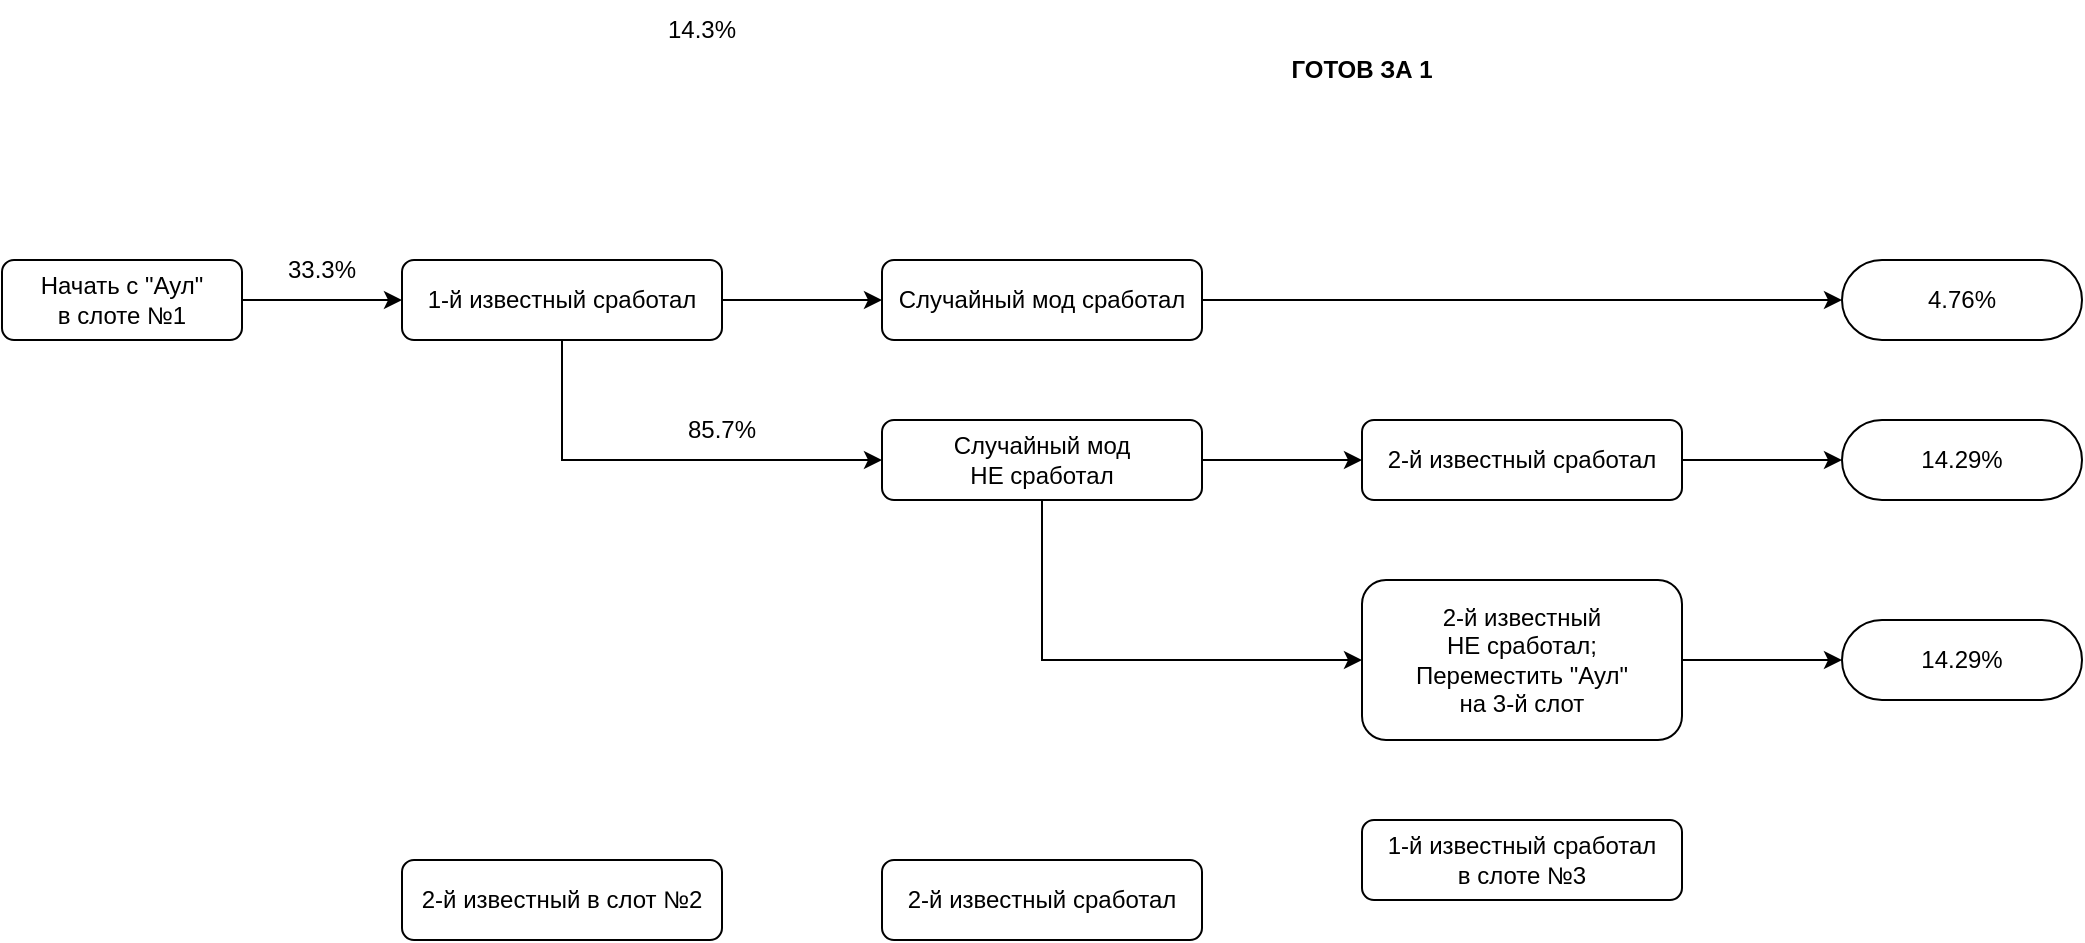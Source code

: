 <mxfile version="26.2.3">
  <diagram name="Страница — 1" id="rTsru66jcaErksvdFoFt">
    <mxGraphModel dx="1428" dy="1938" grid="1" gridSize="10" guides="1" tooltips="1" connect="1" arrows="1" fold="1" page="1" pageScale="1" pageWidth="827" pageHeight="1169" math="0" shadow="0">
      <root>
        <mxCell id="0" />
        <mxCell id="1" parent="0" />
        <mxCell id="97fda4tvgliUyuYsYdo3-4" style="edgeStyle=orthogonalEdgeStyle;rounded=0;orthogonalLoop=1;jettySize=auto;html=1;exitX=1;exitY=0.5;exitDx=0;exitDy=0;" parent="1" source="97fda4tvgliUyuYsYdo3-1" target="97fda4tvgliUyuYsYdo3-2" edge="1">
          <mxGeometry relative="1" as="geometry" />
        </mxCell>
        <mxCell id="97fda4tvgliUyuYsYdo3-1" value="&lt;div&gt;Начать с &quot;Аул&quot;&lt;/div&gt;&lt;div&gt;в слоте №1&lt;/div&gt;" style="rounded=1;whiteSpace=wrap;html=1;" parent="1" vertex="1">
          <mxGeometry x="40" y="40" width="120" height="40" as="geometry" />
        </mxCell>
        <mxCell id="97fda4tvgliUyuYsYdo3-6" style="edgeStyle=orthogonalEdgeStyle;rounded=0;orthogonalLoop=1;jettySize=auto;html=1;exitX=1;exitY=0.5;exitDx=0;exitDy=0;entryX=0;entryY=0.5;entryDx=0;entryDy=0;" parent="1" source="97fda4tvgliUyuYsYdo3-2" target="97fda4tvgliUyuYsYdo3-5" edge="1">
          <mxGeometry relative="1" as="geometry" />
        </mxCell>
        <mxCell id="uQOkkvbZhb9CwiOwtQ7e-4" style="edgeStyle=orthogonalEdgeStyle;rounded=0;orthogonalLoop=1;jettySize=auto;html=1;exitX=0.5;exitY=1;exitDx=0;exitDy=0;entryX=0;entryY=0.5;entryDx=0;entryDy=0;" edge="1" parent="1" source="97fda4tvgliUyuYsYdo3-2" target="uQOkkvbZhb9CwiOwtQ7e-2">
          <mxGeometry relative="1" as="geometry" />
        </mxCell>
        <mxCell id="97fda4tvgliUyuYsYdo3-2" value="&lt;div&gt;1-й известный сработал&lt;/div&gt;" style="rounded=1;whiteSpace=wrap;html=1;" parent="1" vertex="1">
          <mxGeometry x="240" y="40" width="160" height="40" as="geometry" />
        </mxCell>
        <mxCell id="97fda4tvgliUyuYsYdo3-8" style="edgeStyle=orthogonalEdgeStyle;rounded=0;orthogonalLoop=1;jettySize=auto;html=1;exitX=1;exitY=0.5;exitDx=0;exitDy=0;entryX=0;entryY=0.5;entryDx=0;entryDy=0;" parent="1" source="97fda4tvgliUyuYsYdo3-5" target="97fda4tvgliUyuYsYdo3-7" edge="1">
          <mxGeometry relative="1" as="geometry" />
        </mxCell>
        <mxCell id="97fda4tvgliUyuYsYdo3-5" value="&lt;div&gt;Случайный мод сработал&lt;/div&gt;" style="rounded=1;whiteSpace=wrap;html=1;" parent="1" vertex="1">
          <mxGeometry x="480" y="40" width="160" height="40" as="geometry" />
        </mxCell>
        <mxCell id="97fda4tvgliUyuYsYdo3-7" value="4.76%" style="rounded=1;whiteSpace=wrap;html=1;arcSize=50;" parent="1" vertex="1">
          <mxGeometry x="960" y="40" width="120" height="40" as="geometry" />
        </mxCell>
        <mxCell id="97fda4tvgliUyuYsYdo3-9" value="85.7%" style="text;html=1;align=center;verticalAlign=middle;whiteSpace=wrap;rounded=0;" parent="1" vertex="1">
          <mxGeometry x="360" y="110" width="80" height="30" as="geometry" />
        </mxCell>
        <mxCell id="97fda4tvgliUyuYsYdo3-10" value="33.3%" style="text;html=1;align=center;verticalAlign=middle;whiteSpace=wrap;rounded=0;" parent="1" vertex="1">
          <mxGeometry x="160" y="30" width="80" height="30" as="geometry" />
        </mxCell>
        <mxCell id="uQOkkvbZhb9CwiOwtQ7e-1" value="&lt;b&gt;ГОТОВ ЗА 1&lt;/b&gt;" style="text;html=1;align=center;verticalAlign=middle;whiteSpace=wrap;rounded=0;" vertex="1" parent="1">
          <mxGeometry x="580" y="-70" width="280" height="30" as="geometry" />
        </mxCell>
        <mxCell id="uQOkkvbZhb9CwiOwtQ7e-7" style="edgeStyle=orthogonalEdgeStyle;rounded=0;orthogonalLoop=1;jettySize=auto;html=1;exitX=1;exitY=0.5;exitDx=0;exitDy=0;entryX=0;entryY=0.5;entryDx=0;entryDy=0;" edge="1" parent="1" source="uQOkkvbZhb9CwiOwtQ7e-2" target="uQOkkvbZhb9CwiOwtQ7e-6">
          <mxGeometry relative="1" as="geometry" />
        </mxCell>
        <mxCell id="uQOkkvbZhb9CwiOwtQ7e-13" style="edgeStyle=orthogonalEdgeStyle;rounded=0;orthogonalLoop=1;jettySize=auto;html=1;exitX=0.5;exitY=1;exitDx=0;exitDy=0;entryX=0;entryY=0.5;entryDx=0;entryDy=0;" edge="1" parent="1" source="uQOkkvbZhb9CwiOwtQ7e-2" target="uQOkkvbZhb9CwiOwtQ7e-10">
          <mxGeometry relative="1" as="geometry" />
        </mxCell>
        <mxCell id="uQOkkvbZhb9CwiOwtQ7e-2" value="&lt;div&gt;Случайный мод&lt;/div&gt;&lt;div&gt;НЕ сработал&lt;/div&gt;" style="rounded=1;whiteSpace=wrap;html=1;" vertex="1" parent="1">
          <mxGeometry x="480" y="120" width="160" height="40" as="geometry" />
        </mxCell>
        <mxCell id="uQOkkvbZhb9CwiOwtQ7e-5" value="14.3%" style="text;html=1;align=center;verticalAlign=middle;whiteSpace=wrap;rounded=0;" vertex="1" parent="1">
          <mxGeometry x="350" y="-90" width="80" height="30" as="geometry" />
        </mxCell>
        <mxCell id="uQOkkvbZhb9CwiOwtQ7e-9" style="edgeStyle=orthogonalEdgeStyle;rounded=0;orthogonalLoop=1;jettySize=auto;html=1;exitX=1;exitY=0.5;exitDx=0;exitDy=0;entryX=0;entryY=0.5;entryDx=0;entryDy=0;" edge="1" parent="1" source="uQOkkvbZhb9CwiOwtQ7e-6" target="uQOkkvbZhb9CwiOwtQ7e-8">
          <mxGeometry relative="1" as="geometry" />
        </mxCell>
        <mxCell id="uQOkkvbZhb9CwiOwtQ7e-6" value="&lt;div&gt;2-й известный сработал&lt;/div&gt;" style="rounded=1;whiteSpace=wrap;html=1;" vertex="1" parent="1">
          <mxGeometry x="720" y="120" width="160" height="40" as="geometry" />
        </mxCell>
        <mxCell id="uQOkkvbZhb9CwiOwtQ7e-8" value="14.29%" style="rounded=1;whiteSpace=wrap;html=1;arcSize=50;" vertex="1" parent="1">
          <mxGeometry x="960" y="120" width="120" height="40" as="geometry" />
        </mxCell>
        <mxCell id="uQOkkvbZhb9CwiOwtQ7e-12" style="edgeStyle=orthogonalEdgeStyle;rounded=0;orthogonalLoop=1;jettySize=auto;html=1;exitX=1;exitY=0.5;exitDx=0;exitDy=0;entryX=0;entryY=0.5;entryDx=0;entryDy=0;" edge="1" parent="1" source="uQOkkvbZhb9CwiOwtQ7e-10" target="uQOkkvbZhb9CwiOwtQ7e-11">
          <mxGeometry relative="1" as="geometry" />
        </mxCell>
        <mxCell id="uQOkkvbZhb9CwiOwtQ7e-10" value="&lt;div&gt;2-й известный&lt;/div&gt;&lt;div&gt;НЕ сработал;&lt;/div&gt;&lt;div&gt;Переместить &quot;Аул&quot;&lt;/div&gt;&lt;div&gt;на 3-й слот&lt;/div&gt;" style="rounded=1;whiteSpace=wrap;html=1;" vertex="1" parent="1">
          <mxGeometry x="720" y="200" width="160" height="80" as="geometry" />
        </mxCell>
        <mxCell id="uQOkkvbZhb9CwiOwtQ7e-11" value="14.29%" style="rounded=1;whiteSpace=wrap;html=1;arcSize=50;" vertex="1" parent="1">
          <mxGeometry x="960" y="220" width="120" height="40" as="geometry" />
        </mxCell>
        <mxCell id="uQOkkvbZhb9CwiOwtQ7e-14" value="&lt;div&gt;1-й известный сработал&lt;/div&gt;&lt;div&gt;в слоте №3&lt;/div&gt;" style="rounded=1;whiteSpace=wrap;html=1;" vertex="1" parent="1">
          <mxGeometry x="720" y="320" width="160" height="40" as="geometry" />
        </mxCell>
        <mxCell id="uQOkkvbZhb9CwiOwtQ7e-16" value="&lt;div&gt;2-й известный сработал&lt;/div&gt;" style="rounded=1;whiteSpace=wrap;html=1;" vertex="1" parent="1">
          <mxGeometry x="480" y="340" width="160" height="40" as="geometry" />
        </mxCell>
        <mxCell id="uQOkkvbZhb9CwiOwtQ7e-17" value="&lt;div&gt;2-й известный в слот №2&lt;/div&gt;" style="rounded=1;whiteSpace=wrap;html=1;" vertex="1" parent="1">
          <mxGeometry x="240" y="340" width="160" height="40" as="geometry" />
        </mxCell>
      </root>
    </mxGraphModel>
  </diagram>
</mxfile>
